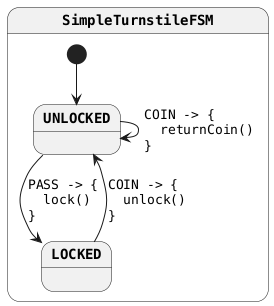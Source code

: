 @startuml
skinparam monochrome true
skinparam StateFontName Helvetica
skinparam defaultFontName Monospaced
skinparam defaultFontStyle Bold
skinparam state {
    FontStyle Bold
}
state SimpleTurnstileFSM {
[*] --> UNLOCKED
LOCKED --> UNLOCKED : COIN -> {\l  unlock()\l}
UNLOCKED --> LOCKED : PASS -> {\l  lock()\l}
UNLOCKED --> UNLOCKED : COIN -> {\l  returnCoin()\l}
}
@enduml
